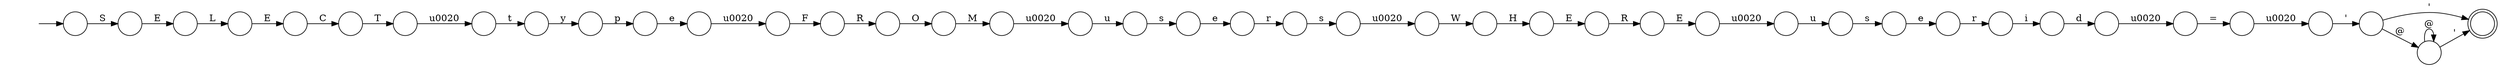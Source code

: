 digraph Automaton {
  rankdir = LR;
  0 [shape=circle,label=""];
  0 -> 6 [label="\u0020"]
  1 [shape=circle,label=""];
  1 -> 22 [label="r"]
  2 [shape=circle,label=""];
  2 -> 23 [label="E"]
  3 [shape=circle,label=""];
  3 -> 37 [label="s"]
  4 [shape=circle,label=""];
  4 -> 5 [label="e"]
  5 [shape=circle,label=""];
  5 -> 15 [label="r"]
  6 [shape=circle,label=""];
  6 -> 11 [label="="]
  7 [shape=circle,label=""];
  7 -> 30 [label="M"]
  8 [shape=circle,label=""];
  8 -> 2 [label="L"]
  9 [shape=circle,label=""];
  9 -> 17 [label="\u0020"]
  10 [shape=circle,label=""];
  10 -> 31 [label="W"]
  11 [shape=circle,label=""];
  11 -> 34 [label="\u0020"]
  12 [shape=circle,label=""];
  12 -> 3 [label="u"]
  13 [shape=doublecircle,label=""];
  14 [shape=circle,label=""];
  14 -> 28 [label="R"]
  15 [shape=circle,label=""];
  15 -> 36 [label="s"]
  16 [shape=circle,label=""];
  16 -> 4 [label="s"]
  17 [shape=circle,label=""];
  17 -> 14 [label="F"]
  18 [shape=circle,label=""];
  18 -> 19 [label="E"]
  19 [shape=circle,label=""];
  19 -> 33 [label="R"]
  20 [shape=circle,label=""];
  20 -> 39 [label="T"]
  21 [shape=circle,label=""];
  21 -> 27 [label="p"]
  22 [shape=circle,label=""];
  22 -> 40 [label="i"]
  23 [shape=circle,label=""];
  23 -> 20 [label="C"]
  24 [shape=circle,label=""];
  24 -> 24 [label="@"]
  24 -> 13 [label="'"]
  25 [shape=circle,label=""];
  25 -> 12 [label="\u0020"]
  26 [shape=circle,label=""];
  26 -> 16 [label="u"]
  27 [shape=circle,label=""];
  27 -> 9 [label="e"]
  28 [shape=circle,label=""];
  28 -> 7 [label="O"]
  29 [shape=circle,label=""];
  initial [shape=plaintext,label=""];
  initial -> 29
  29 -> 38 [label="S"]
  30 [shape=circle,label=""];
  30 -> 26 [label="\u0020"]
  31 [shape=circle,label=""];
  31 -> 18 [label="H"]
  32 [shape=circle,label=""];
  32 -> 24 [label="@"]
  32 -> 13 [label="'"]
  33 [shape=circle,label=""];
  33 -> 25 [label="E"]
  34 [shape=circle,label=""];
  34 -> 32 [label="'"]
  35 [shape=circle,label=""];
  35 -> 21 [label="y"]
  36 [shape=circle,label=""];
  36 -> 10 [label="\u0020"]
  37 [shape=circle,label=""];
  37 -> 1 [label="e"]
  38 [shape=circle,label=""];
  38 -> 8 [label="E"]
  39 [shape=circle,label=""];
  39 -> 41 [label="\u0020"]
  40 [shape=circle,label=""];
  40 -> 0 [label="d"]
  41 [shape=circle,label=""];
  41 -> 35 [label="t"]
}
